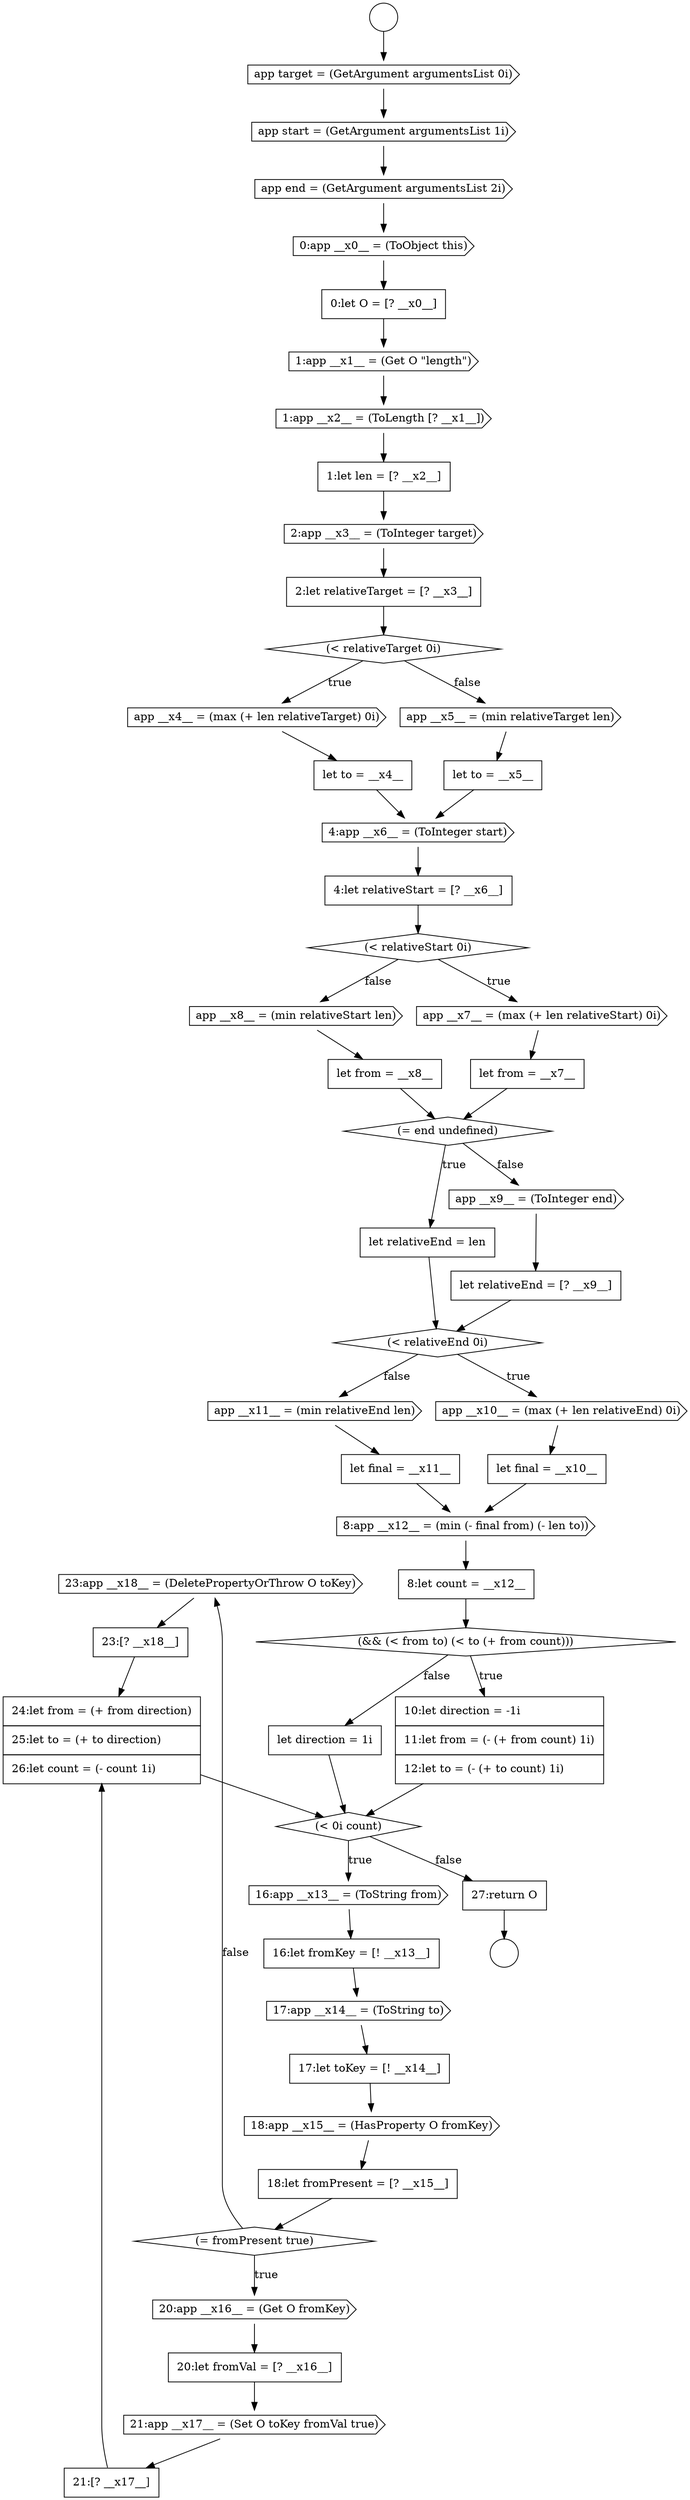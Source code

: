 digraph {
  node14574 [shape=cds, label=<<font color="black">23:app __x18__ = (DeletePropertyOrThrow O toKey)</font>> color="black" fillcolor="white" style=filled]
  node14552 [shape=diamond, label=<<font color="black">(&lt; relativeEnd 0i)</font>> color="black" fillcolor="white" style=filled]
  node14564 [shape=none, margin=0, label=<<font color="black">
    <table border="0" cellborder="1" cellspacing="0" cellpadding="10">
      <tr><td align="left">16:let fromKey = [! __x13__]</td></tr>
    </table>
  </font>> color="black" fillcolor="white" style=filled]
  node14527 [shape=cds, label=<<font color="black">app start = (GetArgument argumentsList 1i)</font>> color="black" fillcolor="white" style=filled]
  node14524 [shape=circle label=" " color="black" fillcolor="white" style=filled]
  node14526 [shape=cds, label=<<font color="black">app target = (GetArgument argumentsList 0i)</font>> color="black" fillcolor="white" style=filled]
  node14534 [shape=cds, label=<<font color="black">2:app __x3__ = (ToInteger target)</font>> color="black" fillcolor="white" style=filled]
  node14549 [shape=none, margin=0, label=<<font color="black">
    <table border="0" cellborder="1" cellspacing="0" cellpadding="10">
      <tr><td align="left">let relativeEnd = len</td></tr>
    </table>
  </font>> color="black" fillcolor="white" style=filled]
  node14576 [shape=none, margin=0, label=<<font color="black">
    <table border="0" cellborder="1" cellspacing="0" cellpadding="10">
      <tr><td align="left">24:let from = (+ from direction)</td></tr>
      <tr><td align="left">25:let to = (+ to direction)</td></tr>
      <tr><td align="left">26:let count = (- count 1i)</td></tr>
    </table>
  </font>> color="black" fillcolor="white" style=filled]
  node14539 [shape=cds, label=<<font color="black">app __x5__ = (min relativeTarget len)</font>> color="black" fillcolor="white" style=filled]
  node14528 [shape=cds, label=<<font color="black">app end = (GetArgument argumentsList 2i)</font>> color="black" fillcolor="white" style=filled]
  node14570 [shape=cds, label=<<font color="black">20:app __x16__ = (Get O fromKey)</font>> color="black" fillcolor="white" style=filled]
  node14538 [shape=none, margin=0, label=<<font color="black">
    <table border="0" cellborder="1" cellspacing="0" cellpadding="10">
      <tr><td align="left">let to = __x4__</td></tr>
    </table>
  </font>> color="black" fillcolor="white" style=filled]
  node14559 [shape=diamond, label=<<font color="black">(&amp;&amp; (&lt; from to) (&lt; to (+ from count)))</font>> color="black" fillcolor="white" style=filled]
  node14553 [shape=cds, label=<<font color="black">app __x10__ = (max (+ len relativeEnd) 0i)</font>> color="black" fillcolor="white" style=filled]
  node14542 [shape=none, margin=0, label=<<font color="black">
    <table border="0" cellborder="1" cellspacing="0" cellpadding="10">
      <tr><td align="left">4:let relativeStart = [? __x6__]</td></tr>
    </table>
  </font>> color="black" fillcolor="white" style=filled]
  node14533 [shape=none, margin=0, label=<<font color="black">
    <table border="0" cellborder="1" cellspacing="0" cellpadding="10">
      <tr><td align="left">1:let len = [? __x2__]</td></tr>
    </table>
  </font>> color="black" fillcolor="white" style=filled]
  node14532 [shape=cds, label=<<font color="black">1:app __x2__ = (ToLength [? __x1__])</font>> color="black" fillcolor="white" style=filled]
  node14547 [shape=none, margin=0, label=<<font color="black">
    <table border="0" cellborder="1" cellspacing="0" cellpadding="10">
      <tr><td align="left">let from = __x8__</td></tr>
    </table>
  </font>> color="black" fillcolor="white" style=filled]
  node14569 [shape=diamond, label=<<font color="black">(= fromPresent true)</font>> color="black" fillcolor="white" style=filled]
  node14558 [shape=none, margin=0, label=<<font color="black">
    <table border="0" cellborder="1" cellspacing="0" cellpadding="10">
      <tr><td align="left">8:let count = __x12__</td></tr>
    </table>
  </font>> color="black" fillcolor="white" style=filled]
  node14537 [shape=cds, label=<<font color="black">app __x4__ = (max (+ len relativeTarget) 0i)</font>> color="black" fillcolor="white" style=filled]
  node14541 [shape=cds, label=<<font color="black">4:app __x6__ = (ToInteger start)</font>> color="black" fillcolor="white" style=filled]
  node14556 [shape=none, margin=0, label=<<font color="black">
    <table border="0" cellborder="1" cellspacing="0" cellpadding="10">
      <tr><td align="left">let final = __x11__</td></tr>
    </table>
  </font>> color="black" fillcolor="white" style=filled]
  node14565 [shape=cds, label=<<font color="black">17:app __x14__ = (ToString to)</font>> color="black" fillcolor="white" style=filled]
  node14529 [shape=cds, label=<<font color="black">0:app __x0__ = (ToObject this)</font>> color="black" fillcolor="white" style=filled]
  node14566 [shape=none, margin=0, label=<<font color="black">
    <table border="0" cellborder="1" cellspacing="0" cellpadding="10">
      <tr><td align="left">17:let toKey = [! __x14__]</td></tr>
    </table>
  </font>> color="black" fillcolor="white" style=filled]
  node14561 [shape=none, margin=0, label=<<font color="black">
    <table border="0" cellborder="1" cellspacing="0" cellpadding="10">
      <tr><td align="left">let direction = 1i</td></tr>
    </table>
  </font>> color="black" fillcolor="white" style=filled]
  node14548 [shape=diamond, label=<<font color="black">(= end undefined)</font>> color="black" fillcolor="white" style=filled]
  node14573 [shape=none, margin=0, label=<<font color="black">
    <table border="0" cellborder="1" cellspacing="0" cellpadding="10">
      <tr><td align="left">21:[? __x17__]</td></tr>
    </table>
  </font>> color="black" fillcolor="white" style=filled]
  node14572 [shape=cds, label=<<font color="black">21:app __x17__ = (Set O toKey fromVal true)</font>> color="black" fillcolor="white" style=filled]
  node14544 [shape=cds, label=<<font color="black">app __x7__ = (max (+ len relativeStart) 0i)</font>> color="black" fillcolor="white" style=filled]
  node14540 [shape=none, margin=0, label=<<font color="black">
    <table border="0" cellborder="1" cellspacing="0" cellpadding="10">
      <tr><td align="left">let to = __x5__</td></tr>
    </table>
  </font>> color="black" fillcolor="white" style=filled]
  node14555 [shape=cds, label=<<font color="black">app __x11__ = (min relativeEnd len)</font>> color="black" fillcolor="white" style=filled]
  node14525 [shape=circle label=" " color="black" fillcolor="white" style=filled]
  node14577 [shape=none, margin=0, label=<<font color="black">
    <table border="0" cellborder="1" cellspacing="0" cellpadding="10">
      <tr><td align="left">27:return O</td></tr>
    </table>
  </font>> color="black" fillcolor="white" style=filled]
  node14535 [shape=none, margin=0, label=<<font color="black">
    <table border="0" cellborder="1" cellspacing="0" cellpadding="10">
      <tr><td align="left">2:let relativeTarget = [? __x3__]</td></tr>
    </table>
  </font>> color="black" fillcolor="white" style=filled]
  node14530 [shape=none, margin=0, label=<<font color="black">
    <table border="0" cellborder="1" cellspacing="0" cellpadding="10">
      <tr><td align="left">0:let O = [? __x0__]</td></tr>
    </table>
  </font>> color="black" fillcolor="white" style=filled]
  node14562 [shape=diamond, label=<<font color="black">(&lt; 0i count)</font>> color="black" fillcolor="white" style=filled]
  node14557 [shape=cds, label=<<font color="black">8:app __x12__ = (min (- final from) (- len to))</font>> color="black" fillcolor="white" style=filled]
  node14550 [shape=cds, label=<<font color="black">app __x9__ = (ToInteger end)</font>> color="black" fillcolor="white" style=filled]
  node14545 [shape=none, margin=0, label=<<font color="black">
    <table border="0" cellborder="1" cellspacing="0" cellpadding="10">
      <tr><td align="left">let from = __x7__</td></tr>
    </table>
  </font>> color="black" fillcolor="white" style=filled]
  node14567 [shape=cds, label=<<font color="black">18:app __x15__ = (HasProperty O fromKey)</font>> color="black" fillcolor="white" style=filled]
  node14554 [shape=none, margin=0, label=<<font color="black">
    <table border="0" cellborder="1" cellspacing="0" cellpadding="10">
      <tr><td align="left">let final = __x10__</td></tr>
    </table>
  </font>> color="black" fillcolor="white" style=filled]
  node14543 [shape=diamond, label=<<font color="black">(&lt; relativeStart 0i)</font>> color="black" fillcolor="white" style=filled]
  node14571 [shape=none, margin=0, label=<<font color="black">
    <table border="0" cellborder="1" cellspacing="0" cellpadding="10">
      <tr><td align="left">20:let fromVal = [? __x16__]</td></tr>
    </table>
  </font>> color="black" fillcolor="white" style=filled]
  node14560 [shape=none, margin=0, label=<<font color="black">
    <table border="0" cellborder="1" cellspacing="0" cellpadding="10">
      <tr><td align="left">10:let direction = -1i</td></tr>
      <tr><td align="left">11:let from = (- (+ from count) 1i)</td></tr>
      <tr><td align="left">12:let to = (- (+ to count) 1i)</td></tr>
    </table>
  </font>> color="black" fillcolor="white" style=filled]
  node14575 [shape=none, margin=0, label=<<font color="black">
    <table border="0" cellborder="1" cellspacing="0" cellpadding="10">
      <tr><td align="left">23:[? __x18__]</td></tr>
    </table>
  </font>> color="black" fillcolor="white" style=filled]
  node14536 [shape=diamond, label=<<font color="black">(&lt; relativeTarget 0i)</font>> color="black" fillcolor="white" style=filled]
  node14551 [shape=none, margin=0, label=<<font color="black">
    <table border="0" cellborder="1" cellspacing="0" cellpadding="10">
      <tr><td align="left">let relativeEnd = [? __x9__]</td></tr>
    </table>
  </font>> color="black" fillcolor="white" style=filled]
  node14546 [shape=cds, label=<<font color="black">app __x8__ = (min relativeStart len)</font>> color="black" fillcolor="white" style=filled]
  node14563 [shape=cds, label=<<font color="black">16:app __x13__ = (ToString from)</font>> color="black" fillcolor="white" style=filled]
  node14531 [shape=cds, label=<<font color="black">1:app __x1__ = (Get O &quot;length&quot;)</font>> color="black" fillcolor="white" style=filled]
  node14568 [shape=none, margin=0, label=<<font color="black">
    <table border="0" cellborder="1" cellspacing="0" cellpadding="10">
      <tr><td align="left">18:let fromPresent = [? __x15__]</td></tr>
    </table>
  </font>> color="black" fillcolor="white" style=filled]
  node14557 -> node14558 [ color="black"]
  node14528 -> node14529 [ color="black"]
  node14568 -> node14569 [ color="black"]
  node14560 -> node14562 [ color="black"]
  node14552 -> node14553 [label=<<font color="black">true</font>> color="black"]
  node14552 -> node14555 [label=<<font color="black">false</font>> color="black"]
  node14551 -> node14552 [ color="black"]
  node14570 -> node14571 [ color="black"]
  node14574 -> node14575 [ color="black"]
  node14573 -> node14576 [ color="black"]
  node14576 -> node14562 [ color="black"]
  node14554 -> node14557 [ color="black"]
  node14548 -> node14549 [label=<<font color="black">true</font>> color="black"]
  node14548 -> node14550 [label=<<font color="black">false</font>> color="black"]
  node14563 -> node14564 [ color="black"]
  node14526 -> node14527 [ color="black"]
  node14539 -> node14540 [ color="black"]
  node14536 -> node14537 [label=<<font color="black">true</font>> color="black"]
  node14536 -> node14539 [label=<<font color="black">false</font>> color="black"]
  node14546 -> node14547 [ color="black"]
  node14535 -> node14536 [ color="black"]
  node14577 -> node14525 [ color="black"]
  node14564 -> node14565 [ color="black"]
  node14562 -> node14563 [label=<<font color="black">true</font>> color="black"]
  node14562 -> node14577 [label=<<font color="black">false</font>> color="black"]
  node14538 -> node14541 [ color="black"]
  node14524 -> node14526 [ color="black"]
  node14530 -> node14531 [ color="black"]
  node14550 -> node14551 [ color="black"]
  node14547 -> node14548 [ color="black"]
  node14540 -> node14541 [ color="black"]
  node14537 -> node14538 [ color="black"]
  node14571 -> node14572 [ color="black"]
  node14565 -> node14566 [ color="black"]
  node14566 -> node14567 [ color="black"]
  node14529 -> node14530 [ color="black"]
  node14527 -> node14528 [ color="black"]
  node14534 -> node14535 [ color="black"]
  node14558 -> node14559 [ color="black"]
  node14532 -> node14533 [ color="black"]
  node14545 -> node14548 [ color="black"]
  node14544 -> node14545 [ color="black"]
  node14553 -> node14554 [ color="black"]
  node14575 -> node14576 [ color="black"]
  node14569 -> node14570 [label=<<font color="black">true</font>> color="black"]
  node14569 -> node14574 [label=<<font color="black">false</font>> color="black"]
  node14561 -> node14562 [ color="black"]
  node14559 -> node14560 [label=<<font color="black">true</font>> color="black"]
  node14559 -> node14561 [label=<<font color="black">false</font>> color="black"]
  node14533 -> node14534 [ color="black"]
  node14542 -> node14543 [ color="black"]
  node14549 -> node14552 [ color="black"]
  node14572 -> node14573 [ color="black"]
  node14556 -> node14557 [ color="black"]
  node14541 -> node14542 [ color="black"]
  node14555 -> node14556 [ color="black"]
  node14531 -> node14532 [ color="black"]
  node14543 -> node14544 [label=<<font color="black">true</font>> color="black"]
  node14543 -> node14546 [label=<<font color="black">false</font>> color="black"]
  node14567 -> node14568 [ color="black"]
}
